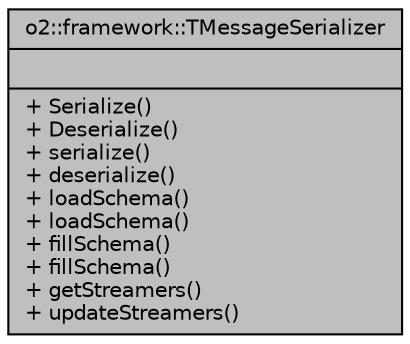 digraph "o2::framework::TMessageSerializer"
{
 // INTERACTIVE_SVG=YES
  bgcolor="transparent";
  edge [fontname="Helvetica",fontsize="10",labelfontname="Helvetica",labelfontsize="10"];
  node [fontname="Helvetica",fontsize="10",shape=record];
  Node1 [label="{o2::framework::TMessageSerializer\n||+ Serialize()\l+ Deserialize()\l+ serialize()\l+ deserialize()\l+ loadSchema()\l+ loadSchema()\l+ fillSchema()\l+ fillSchema()\l+ getStreamers()\l+ updateStreamers()\l}",height=0.2,width=0.4,color="black", fillcolor="grey75", style="filled" fontcolor="black"];
}

